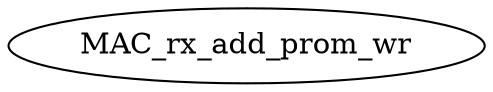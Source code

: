 strict digraph "" {
	MAC_rx_add_prom_wr	 [complexity=0,
		importance=0.0344827586207,
		rank=0.0];
}
